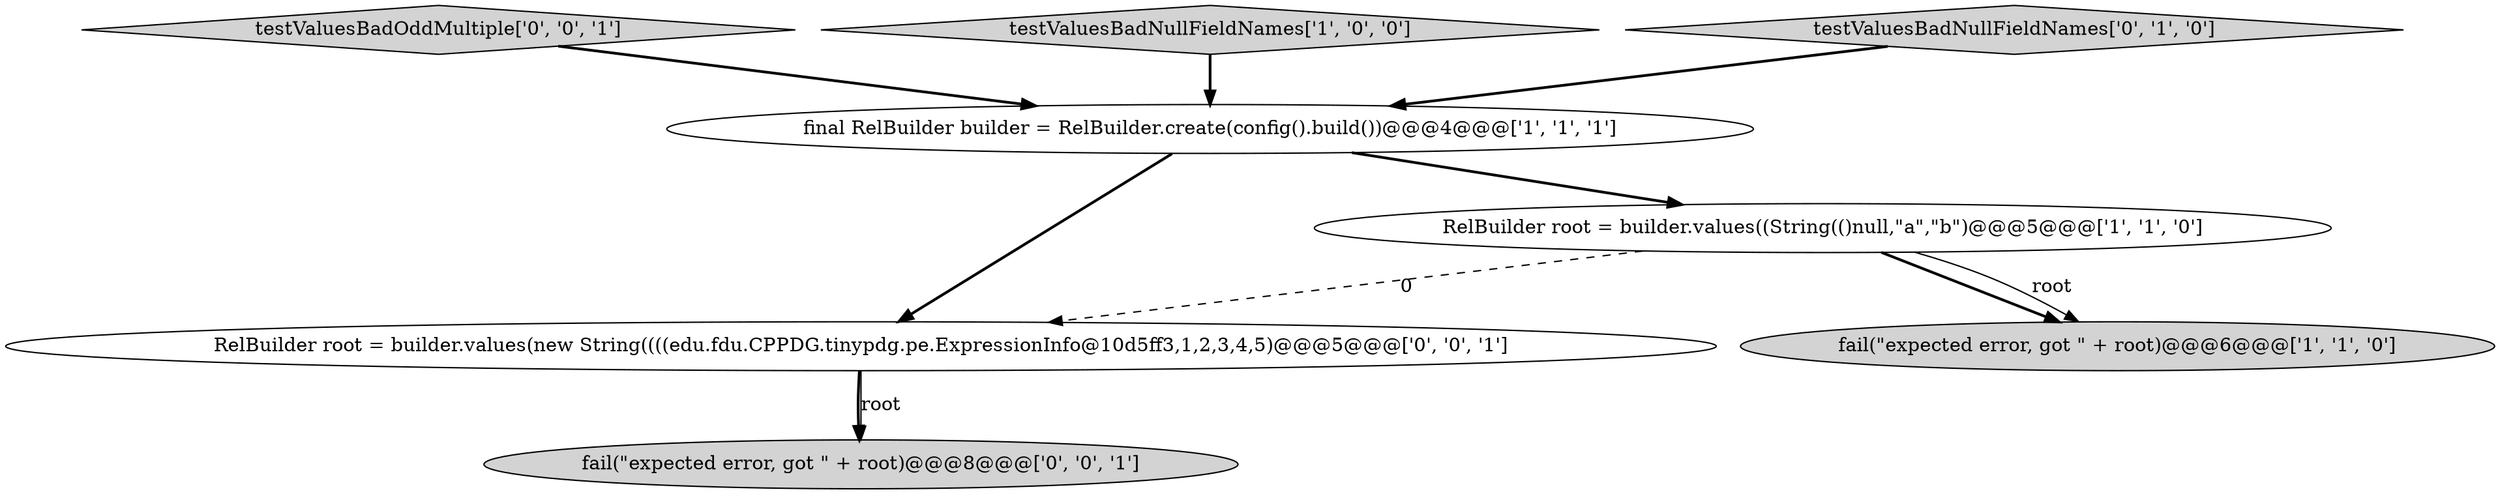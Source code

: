 digraph {
5 [style = filled, label = "testValuesBadOddMultiple['0', '0', '1']", fillcolor = lightgray, shape = diamond image = "AAA0AAABBB3BBB"];
7 [style = filled, label = "fail(\"expected error, got \" + root)@@@8@@@['0', '0', '1']", fillcolor = lightgray, shape = ellipse image = "AAA0AAABBB3BBB"];
6 [style = filled, label = "RelBuilder root = builder.values(new String((((edu.fdu.CPPDG.tinypdg.pe.ExpressionInfo@10d5ff3,1,2,3,4,5)@@@5@@@['0', '0', '1']", fillcolor = white, shape = ellipse image = "AAA0AAABBB3BBB"];
0 [style = filled, label = "testValuesBadNullFieldNames['1', '0', '0']", fillcolor = lightgray, shape = diamond image = "AAA0AAABBB1BBB"];
2 [style = filled, label = "fail(\"expected error, got \" + root)@@@6@@@['1', '1', '0']", fillcolor = lightgray, shape = ellipse image = "AAA0AAABBB1BBB"];
4 [style = filled, label = "testValuesBadNullFieldNames['0', '1', '0']", fillcolor = lightgray, shape = diamond image = "AAA0AAABBB2BBB"];
1 [style = filled, label = "final RelBuilder builder = RelBuilder.create(config().build())@@@4@@@['1', '1', '1']", fillcolor = white, shape = ellipse image = "AAA0AAABBB1BBB"];
3 [style = filled, label = "RelBuilder root = builder.values((String(()null,\"a\",\"b\")@@@5@@@['1', '1', '0']", fillcolor = white, shape = ellipse image = "AAA0AAABBB1BBB"];
1->3 [style = bold, label=""];
5->1 [style = bold, label=""];
4->1 [style = bold, label=""];
3->6 [style = dashed, label="0"];
1->6 [style = bold, label=""];
3->2 [style = bold, label=""];
6->7 [style = bold, label=""];
3->2 [style = solid, label="root"];
6->7 [style = solid, label="root"];
0->1 [style = bold, label=""];
}
